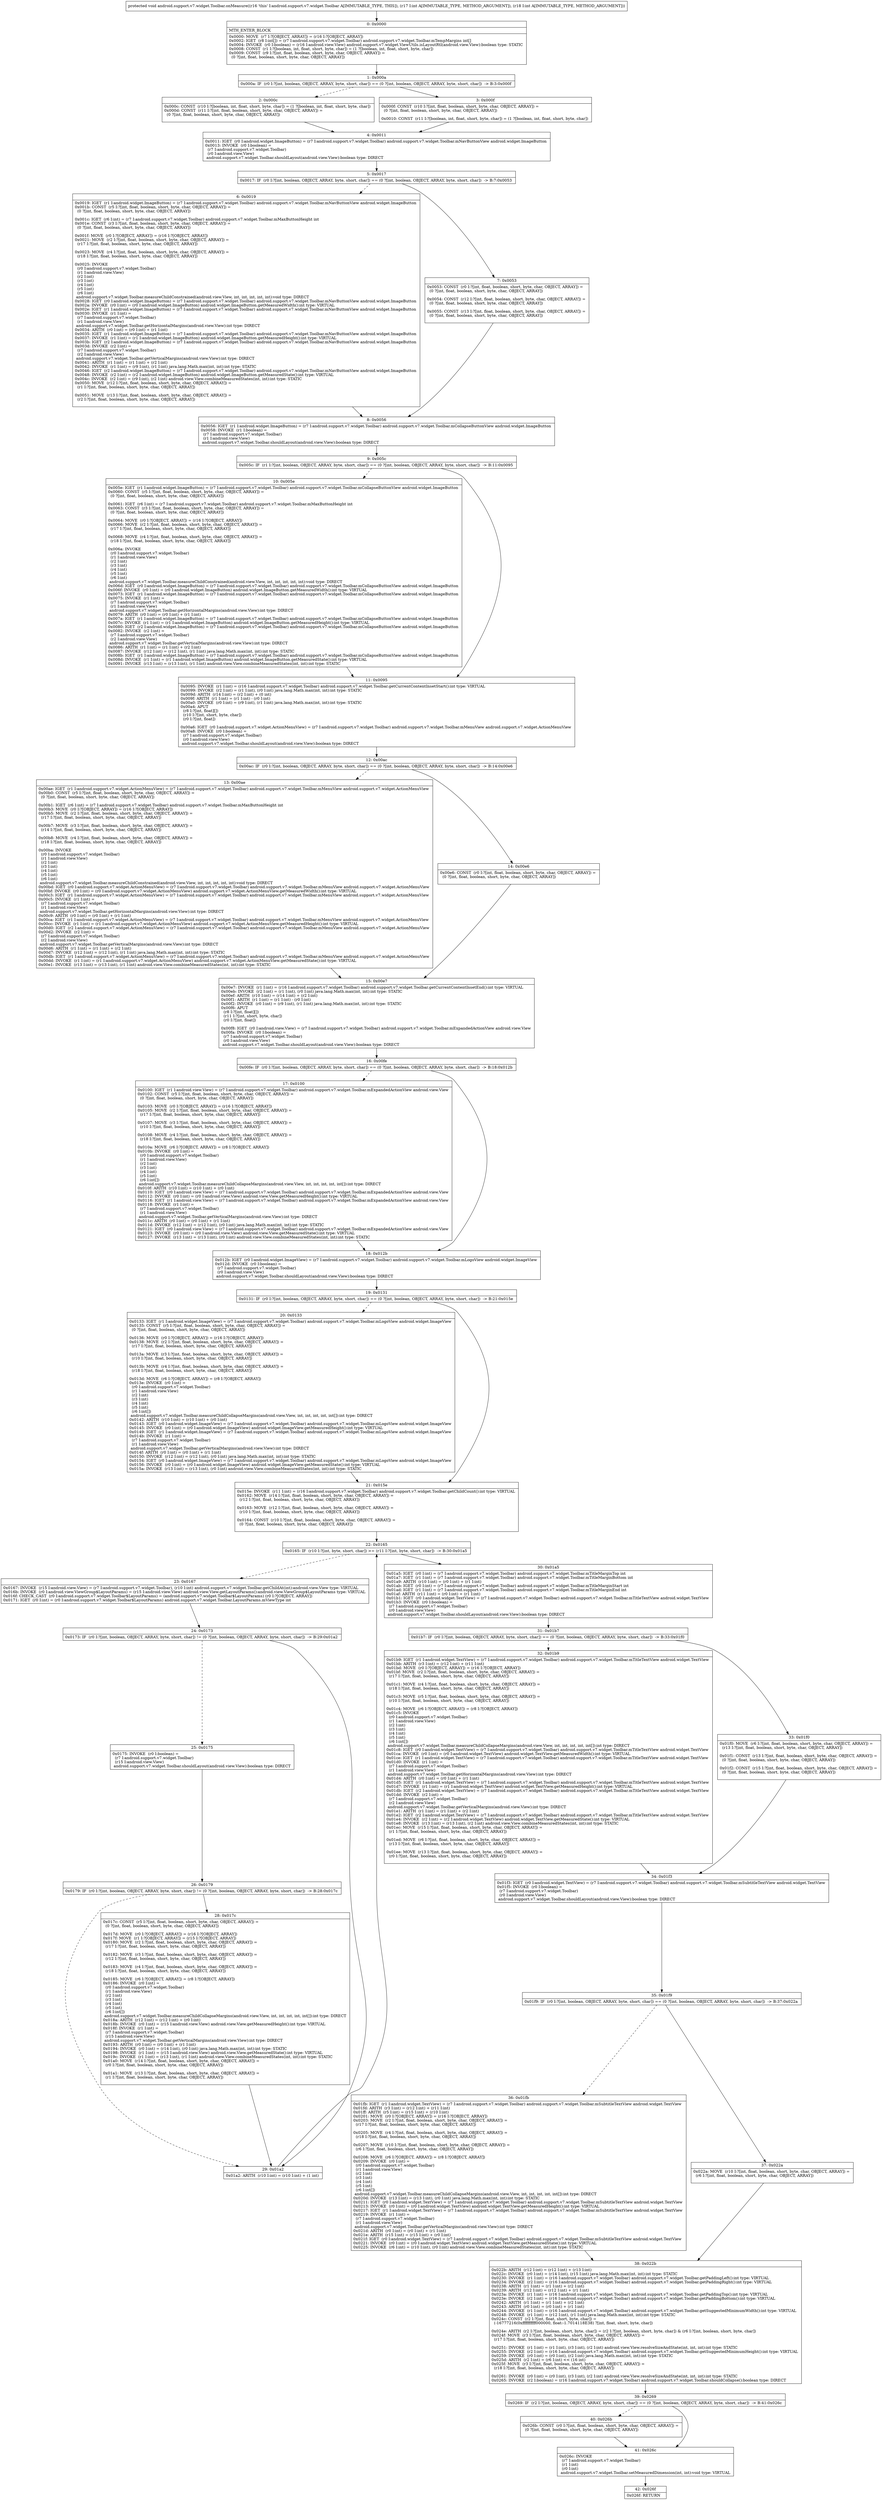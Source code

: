 digraph "CFG forandroid.support.v7.widget.Toolbar.onMeasure(II)V" {
Node_0 [shape=record,label="{0\:\ 0x0000|MTH_ENTER_BLOCK\l|0x0000: MOVE  (r7 I:?[OBJECT, ARRAY]) = (r16 I:?[OBJECT, ARRAY]) \l0x0002: IGET  (r8 I:int[]) = (r7 I:android.support.v7.widget.Toolbar) android.support.v7.widget.Toolbar.mTempMargins int[] \l0x0004: INVOKE  (r0 I:boolean) = (r16 I:android.view.View) android.support.v7.widget.ViewUtils.isLayoutRtl(android.view.View):boolean type: STATIC \l0x0008: CONST  (r1 I:?[boolean, int, float, short, byte, char]) = (1 ?[boolean, int, float, short, byte, char]) \l0x0009: CONST  (r9 I:?[int, float, boolean, short, byte, char, OBJECT, ARRAY]) = \l  (0 ?[int, float, boolean, short, byte, char, OBJECT, ARRAY])\l \l}"];
Node_1 [shape=record,label="{1\:\ 0x000a|0x000a: IF  (r0 I:?[int, boolean, OBJECT, ARRAY, byte, short, char]) == (0 ?[int, boolean, OBJECT, ARRAY, byte, short, char])  \-\> B:3:0x000f \l}"];
Node_2 [shape=record,label="{2\:\ 0x000c|0x000c: CONST  (r10 I:?[boolean, int, float, short, byte, char]) = (1 ?[boolean, int, float, short, byte, char]) \l0x000d: CONST  (r11 I:?[int, float, boolean, short, byte, char, OBJECT, ARRAY]) = \l  (0 ?[int, float, boolean, short, byte, char, OBJECT, ARRAY])\l \l}"];
Node_3 [shape=record,label="{3\:\ 0x000f|0x000f: CONST  (r10 I:?[int, float, boolean, short, byte, char, OBJECT, ARRAY]) = \l  (0 ?[int, float, boolean, short, byte, char, OBJECT, ARRAY])\l \l0x0010: CONST  (r11 I:?[boolean, int, float, short, byte, char]) = (1 ?[boolean, int, float, short, byte, char]) \l}"];
Node_4 [shape=record,label="{4\:\ 0x0011|0x0011: IGET  (r0 I:android.widget.ImageButton) = (r7 I:android.support.v7.widget.Toolbar) android.support.v7.widget.Toolbar.mNavButtonView android.widget.ImageButton \l0x0013: INVOKE  (r0 I:boolean) = \l  (r7 I:android.support.v7.widget.Toolbar)\l  (r0 I:android.view.View)\l android.support.v7.widget.Toolbar.shouldLayout(android.view.View):boolean type: DIRECT \l}"];
Node_5 [shape=record,label="{5\:\ 0x0017|0x0017: IF  (r0 I:?[int, boolean, OBJECT, ARRAY, byte, short, char]) == (0 ?[int, boolean, OBJECT, ARRAY, byte, short, char])  \-\> B:7:0x0053 \l}"];
Node_6 [shape=record,label="{6\:\ 0x0019|0x0019: IGET  (r1 I:android.widget.ImageButton) = (r7 I:android.support.v7.widget.Toolbar) android.support.v7.widget.Toolbar.mNavButtonView android.widget.ImageButton \l0x001b: CONST  (r5 I:?[int, float, boolean, short, byte, char, OBJECT, ARRAY]) = \l  (0 ?[int, float, boolean, short, byte, char, OBJECT, ARRAY])\l \l0x001c: IGET  (r6 I:int) = (r7 I:android.support.v7.widget.Toolbar) android.support.v7.widget.Toolbar.mMaxButtonHeight int \l0x001e: CONST  (r3 I:?[int, float, boolean, short, byte, char, OBJECT, ARRAY]) = \l  (0 ?[int, float, boolean, short, byte, char, OBJECT, ARRAY])\l \l0x001f: MOVE  (r0 I:?[OBJECT, ARRAY]) = (r16 I:?[OBJECT, ARRAY]) \l0x0021: MOVE  (r2 I:?[int, float, boolean, short, byte, char, OBJECT, ARRAY]) = \l  (r17 I:?[int, float, boolean, short, byte, char, OBJECT, ARRAY])\l \l0x0023: MOVE  (r4 I:?[int, float, boolean, short, byte, char, OBJECT, ARRAY]) = \l  (r18 I:?[int, float, boolean, short, byte, char, OBJECT, ARRAY])\l \l0x0025: INVOKE  \l  (r0 I:android.support.v7.widget.Toolbar)\l  (r1 I:android.view.View)\l  (r2 I:int)\l  (r3 I:int)\l  (r4 I:int)\l  (r5 I:int)\l  (r6 I:int)\l android.support.v7.widget.Toolbar.measureChildConstrained(android.view.View, int, int, int, int, int):void type: DIRECT \l0x0028: IGET  (r0 I:android.widget.ImageButton) = (r7 I:android.support.v7.widget.Toolbar) android.support.v7.widget.Toolbar.mNavButtonView android.widget.ImageButton \l0x002a: INVOKE  (r0 I:int) = (r0 I:android.widget.ImageButton) android.widget.ImageButton.getMeasuredWidth():int type: VIRTUAL \l0x002e: IGET  (r1 I:android.widget.ImageButton) = (r7 I:android.support.v7.widget.Toolbar) android.support.v7.widget.Toolbar.mNavButtonView android.widget.ImageButton \l0x0030: INVOKE  (r1 I:int) = \l  (r7 I:android.support.v7.widget.Toolbar)\l  (r1 I:android.view.View)\l android.support.v7.widget.Toolbar.getHorizontalMargins(android.view.View):int type: DIRECT \l0x0034: ARITH  (r0 I:int) = (r0 I:int) + (r1 I:int) \l0x0035: IGET  (r1 I:android.widget.ImageButton) = (r7 I:android.support.v7.widget.Toolbar) android.support.v7.widget.Toolbar.mNavButtonView android.widget.ImageButton \l0x0037: INVOKE  (r1 I:int) = (r1 I:android.widget.ImageButton) android.widget.ImageButton.getMeasuredHeight():int type: VIRTUAL \l0x003b: IGET  (r2 I:android.widget.ImageButton) = (r7 I:android.support.v7.widget.Toolbar) android.support.v7.widget.Toolbar.mNavButtonView android.widget.ImageButton \l0x003d: INVOKE  (r2 I:int) = \l  (r7 I:android.support.v7.widget.Toolbar)\l  (r2 I:android.view.View)\l android.support.v7.widget.Toolbar.getVerticalMargins(android.view.View):int type: DIRECT \l0x0041: ARITH  (r1 I:int) = (r1 I:int) + (r2 I:int) \l0x0042: INVOKE  (r1 I:int) = (r9 I:int), (r1 I:int) java.lang.Math.max(int, int):int type: STATIC \l0x0046: IGET  (r2 I:android.widget.ImageButton) = (r7 I:android.support.v7.widget.Toolbar) android.support.v7.widget.Toolbar.mNavButtonView android.widget.ImageButton \l0x0048: INVOKE  (r2 I:int) = (r2 I:android.widget.ImageButton) android.widget.ImageButton.getMeasuredState():int type: VIRTUAL \l0x004c: INVOKE  (r2 I:int) = (r9 I:int), (r2 I:int) android.view.View.combineMeasuredStates(int, int):int type: STATIC \l0x0050: MOVE  (r12 I:?[int, float, boolean, short, byte, char, OBJECT, ARRAY]) = \l  (r1 I:?[int, float, boolean, short, byte, char, OBJECT, ARRAY])\l \l0x0051: MOVE  (r13 I:?[int, float, boolean, short, byte, char, OBJECT, ARRAY]) = \l  (r2 I:?[int, float, boolean, short, byte, char, OBJECT, ARRAY])\l \l}"];
Node_7 [shape=record,label="{7\:\ 0x0053|0x0053: CONST  (r0 I:?[int, float, boolean, short, byte, char, OBJECT, ARRAY]) = \l  (0 ?[int, float, boolean, short, byte, char, OBJECT, ARRAY])\l \l0x0054: CONST  (r12 I:?[int, float, boolean, short, byte, char, OBJECT, ARRAY]) = \l  (0 ?[int, float, boolean, short, byte, char, OBJECT, ARRAY])\l \l0x0055: CONST  (r13 I:?[int, float, boolean, short, byte, char, OBJECT, ARRAY]) = \l  (0 ?[int, float, boolean, short, byte, char, OBJECT, ARRAY])\l \l}"];
Node_8 [shape=record,label="{8\:\ 0x0056|0x0056: IGET  (r1 I:android.widget.ImageButton) = (r7 I:android.support.v7.widget.Toolbar) android.support.v7.widget.Toolbar.mCollapseButtonView android.widget.ImageButton \l0x0058: INVOKE  (r1 I:boolean) = \l  (r7 I:android.support.v7.widget.Toolbar)\l  (r1 I:android.view.View)\l android.support.v7.widget.Toolbar.shouldLayout(android.view.View):boolean type: DIRECT \l}"];
Node_9 [shape=record,label="{9\:\ 0x005c|0x005c: IF  (r1 I:?[int, boolean, OBJECT, ARRAY, byte, short, char]) == (0 ?[int, boolean, OBJECT, ARRAY, byte, short, char])  \-\> B:11:0x0095 \l}"];
Node_10 [shape=record,label="{10\:\ 0x005e|0x005e: IGET  (r1 I:android.widget.ImageButton) = (r7 I:android.support.v7.widget.Toolbar) android.support.v7.widget.Toolbar.mCollapseButtonView android.widget.ImageButton \l0x0060: CONST  (r5 I:?[int, float, boolean, short, byte, char, OBJECT, ARRAY]) = \l  (0 ?[int, float, boolean, short, byte, char, OBJECT, ARRAY])\l \l0x0061: IGET  (r6 I:int) = (r7 I:android.support.v7.widget.Toolbar) android.support.v7.widget.Toolbar.mMaxButtonHeight int \l0x0063: CONST  (r3 I:?[int, float, boolean, short, byte, char, OBJECT, ARRAY]) = \l  (0 ?[int, float, boolean, short, byte, char, OBJECT, ARRAY])\l \l0x0064: MOVE  (r0 I:?[OBJECT, ARRAY]) = (r16 I:?[OBJECT, ARRAY]) \l0x0066: MOVE  (r2 I:?[int, float, boolean, short, byte, char, OBJECT, ARRAY]) = \l  (r17 I:?[int, float, boolean, short, byte, char, OBJECT, ARRAY])\l \l0x0068: MOVE  (r4 I:?[int, float, boolean, short, byte, char, OBJECT, ARRAY]) = \l  (r18 I:?[int, float, boolean, short, byte, char, OBJECT, ARRAY])\l \l0x006a: INVOKE  \l  (r0 I:android.support.v7.widget.Toolbar)\l  (r1 I:android.view.View)\l  (r2 I:int)\l  (r3 I:int)\l  (r4 I:int)\l  (r5 I:int)\l  (r6 I:int)\l android.support.v7.widget.Toolbar.measureChildConstrained(android.view.View, int, int, int, int, int):void type: DIRECT \l0x006d: IGET  (r0 I:android.widget.ImageButton) = (r7 I:android.support.v7.widget.Toolbar) android.support.v7.widget.Toolbar.mCollapseButtonView android.widget.ImageButton \l0x006f: INVOKE  (r0 I:int) = (r0 I:android.widget.ImageButton) android.widget.ImageButton.getMeasuredWidth():int type: VIRTUAL \l0x0073: IGET  (r1 I:android.widget.ImageButton) = (r7 I:android.support.v7.widget.Toolbar) android.support.v7.widget.Toolbar.mCollapseButtonView android.widget.ImageButton \l0x0075: INVOKE  (r1 I:int) = \l  (r7 I:android.support.v7.widget.Toolbar)\l  (r1 I:android.view.View)\l android.support.v7.widget.Toolbar.getHorizontalMargins(android.view.View):int type: DIRECT \l0x0079: ARITH  (r0 I:int) = (r0 I:int) + (r1 I:int) \l0x007a: IGET  (r1 I:android.widget.ImageButton) = (r7 I:android.support.v7.widget.Toolbar) android.support.v7.widget.Toolbar.mCollapseButtonView android.widget.ImageButton \l0x007c: INVOKE  (r1 I:int) = (r1 I:android.widget.ImageButton) android.widget.ImageButton.getMeasuredHeight():int type: VIRTUAL \l0x0080: IGET  (r2 I:android.widget.ImageButton) = (r7 I:android.support.v7.widget.Toolbar) android.support.v7.widget.Toolbar.mCollapseButtonView android.widget.ImageButton \l0x0082: INVOKE  (r2 I:int) = \l  (r7 I:android.support.v7.widget.Toolbar)\l  (r2 I:android.view.View)\l android.support.v7.widget.Toolbar.getVerticalMargins(android.view.View):int type: DIRECT \l0x0086: ARITH  (r1 I:int) = (r1 I:int) + (r2 I:int) \l0x0087: INVOKE  (r12 I:int) = (r12 I:int), (r1 I:int) java.lang.Math.max(int, int):int type: STATIC \l0x008b: IGET  (r1 I:android.widget.ImageButton) = (r7 I:android.support.v7.widget.Toolbar) android.support.v7.widget.Toolbar.mCollapseButtonView android.widget.ImageButton \l0x008d: INVOKE  (r1 I:int) = (r1 I:android.widget.ImageButton) android.widget.ImageButton.getMeasuredState():int type: VIRTUAL \l0x0091: INVOKE  (r13 I:int) = (r13 I:int), (r1 I:int) android.view.View.combineMeasuredStates(int, int):int type: STATIC \l}"];
Node_11 [shape=record,label="{11\:\ 0x0095|0x0095: INVOKE  (r1 I:int) = (r16 I:android.support.v7.widget.Toolbar) android.support.v7.widget.Toolbar.getCurrentContentInsetStart():int type: VIRTUAL \l0x0099: INVOKE  (r2 I:int) = (r1 I:int), (r0 I:int) java.lang.Math.max(int, int):int type: STATIC \l0x009d: ARITH  (r14 I:int) = (r2 I:int) + (0 int) \l0x009f: ARITH  (r1 I:int) = (r1 I:int) \- (r0 I:int) \l0x00a0: INVOKE  (r0 I:int) = (r9 I:int), (r1 I:int) java.lang.Math.max(int, int):int type: STATIC \l0x00a4: APUT  \l  (r8 I:?[int, float][])\l  (r10 I:?[int, short, byte, char])\l  (r0 I:?[int, float])\l \l0x00a6: IGET  (r0 I:android.support.v7.widget.ActionMenuView) = (r7 I:android.support.v7.widget.Toolbar) android.support.v7.widget.Toolbar.mMenuView android.support.v7.widget.ActionMenuView \l0x00a8: INVOKE  (r0 I:boolean) = \l  (r7 I:android.support.v7.widget.Toolbar)\l  (r0 I:android.view.View)\l android.support.v7.widget.Toolbar.shouldLayout(android.view.View):boolean type: DIRECT \l}"];
Node_12 [shape=record,label="{12\:\ 0x00ac|0x00ac: IF  (r0 I:?[int, boolean, OBJECT, ARRAY, byte, short, char]) == (0 ?[int, boolean, OBJECT, ARRAY, byte, short, char])  \-\> B:14:0x00e6 \l}"];
Node_13 [shape=record,label="{13\:\ 0x00ae|0x00ae: IGET  (r1 I:android.support.v7.widget.ActionMenuView) = (r7 I:android.support.v7.widget.Toolbar) android.support.v7.widget.Toolbar.mMenuView android.support.v7.widget.ActionMenuView \l0x00b0: CONST  (r5 I:?[int, float, boolean, short, byte, char, OBJECT, ARRAY]) = \l  (0 ?[int, float, boolean, short, byte, char, OBJECT, ARRAY])\l \l0x00b1: IGET  (r6 I:int) = (r7 I:android.support.v7.widget.Toolbar) android.support.v7.widget.Toolbar.mMaxButtonHeight int \l0x00b3: MOVE  (r0 I:?[OBJECT, ARRAY]) = (r16 I:?[OBJECT, ARRAY]) \l0x00b5: MOVE  (r2 I:?[int, float, boolean, short, byte, char, OBJECT, ARRAY]) = \l  (r17 I:?[int, float, boolean, short, byte, char, OBJECT, ARRAY])\l \l0x00b7: MOVE  (r3 I:?[int, float, boolean, short, byte, char, OBJECT, ARRAY]) = \l  (r14 I:?[int, float, boolean, short, byte, char, OBJECT, ARRAY])\l \l0x00b8: MOVE  (r4 I:?[int, float, boolean, short, byte, char, OBJECT, ARRAY]) = \l  (r18 I:?[int, float, boolean, short, byte, char, OBJECT, ARRAY])\l \l0x00ba: INVOKE  \l  (r0 I:android.support.v7.widget.Toolbar)\l  (r1 I:android.view.View)\l  (r2 I:int)\l  (r3 I:int)\l  (r4 I:int)\l  (r5 I:int)\l  (r6 I:int)\l android.support.v7.widget.Toolbar.measureChildConstrained(android.view.View, int, int, int, int, int):void type: DIRECT \l0x00bd: IGET  (r0 I:android.support.v7.widget.ActionMenuView) = (r7 I:android.support.v7.widget.Toolbar) android.support.v7.widget.Toolbar.mMenuView android.support.v7.widget.ActionMenuView \l0x00bf: INVOKE  (r0 I:int) = (r0 I:android.support.v7.widget.ActionMenuView) android.support.v7.widget.ActionMenuView.getMeasuredWidth():int type: VIRTUAL \l0x00c3: IGET  (r1 I:android.support.v7.widget.ActionMenuView) = (r7 I:android.support.v7.widget.Toolbar) android.support.v7.widget.Toolbar.mMenuView android.support.v7.widget.ActionMenuView \l0x00c5: INVOKE  (r1 I:int) = \l  (r7 I:android.support.v7.widget.Toolbar)\l  (r1 I:android.view.View)\l android.support.v7.widget.Toolbar.getHorizontalMargins(android.view.View):int type: DIRECT \l0x00c9: ARITH  (r0 I:int) = (r0 I:int) + (r1 I:int) \l0x00ca: IGET  (r1 I:android.support.v7.widget.ActionMenuView) = (r7 I:android.support.v7.widget.Toolbar) android.support.v7.widget.Toolbar.mMenuView android.support.v7.widget.ActionMenuView \l0x00cc: INVOKE  (r1 I:int) = (r1 I:android.support.v7.widget.ActionMenuView) android.support.v7.widget.ActionMenuView.getMeasuredHeight():int type: VIRTUAL \l0x00d0: IGET  (r2 I:android.support.v7.widget.ActionMenuView) = (r7 I:android.support.v7.widget.Toolbar) android.support.v7.widget.Toolbar.mMenuView android.support.v7.widget.ActionMenuView \l0x00d2: INVOKE  (r2 I:int) = \l  (r7 I:android.support.v7.widget.Toolbar)\l  (r2 I:android.view.View)\l android.support.v7.widget.Toolbar.getVerticalMargins(android.view.View):int type: DIRECT \l0x00d6: ARITH  (r1 I:int) = (r1 I:int) + (r2 I:int) \l0x00d7: INVOKE  (r12 I:int) = (r12 I:int), (r1 I:int) java.lang.Math.max(int, int):int type: STATIC \l0x00db: IGET  (r1 I:android.support.v7.widget.ActionMenuView) = (r7 I:android.support.v7.widget.Toolbar) android.support.v7.widget.Toolbar.mMenuView android.support.v7.widget.ActionMenuView \l0x00dd: INVOKE  (r1 I:int) = (r1 I:android.support.v7.widget.ActionMenuView) android.support.v7.widget.ActionMenuView.getMeasuredState():int type: VIRTUAL \l0x00e1: INVOKE  (r13 I:int) = (r13 I:int), (r1 I:int) android.view.View.combineMeasuredStates(int, int):int type: STATIC \l}"];
Node_14 [shape=record,label="{14\:\ 0x00e6|0x00e6: CONST  (r0 I:?[int, float, boolean, short, byte, char, OBJECT, ARRAY]) = \l  (0 ?[int, float, boolean, short, byte, char, OBJECT, ARRAY])\l \l}"];
Node_15 [shape=record,label="{15\:\ 0x00e7|0x00e7: INVOKE  (r1 I:int) = (r16 I:android.support.v7.widget.Toolbar) android.support.v7.widget.Toolbar.getCurrentContentInsetEnd():int type: VIRTUAL \l0x00eb: INVOKE  (r2 I:int) = (r1 I:int), (r0 I:int) java.lang.Math.max(int, int):int type: STATIC \l0x00ef: ARITH  (r10 I:int) = (r14 I:int) + (r2 I:int) \l0x00f1: ARITH  (r1 I:int) = (r1 I:int) \- (r0 I:int) \l0x00f2: INVOKE  (r0 I:int) = (r9 I:int), (r1 I:int) java.lang.Math.max(int, int):int type: STATIC \l0x00f6: APUT  \l  (r8 I:?[int, float][])\l  (r11 I:?[int, short, byte, char])\l  (r0 I:?[int, float])\l \l0x00f8: IGET  (r0 I:android.view.View) = (r7 I:android.support.v7.widget.Toolbar) android.support.v7.widget.Toolbar.mExpandedActionView android.view.View \l0x00fa: INVOKE  (r0 I:boolean) = \l  (r7 I:android.support.v7.widget.Toolbar)\l  (r0 I:android.view.View)\l android.support.v7.widget.Toolbar.shouldLayout(android.view.View):boolean type: DIRECT \l}"];
Node_16 [shape=record,label="{16\:\ 0x00fe|0x00fe: IF  (r0 I:?[int, boolean, OBJECT, ARRAY, byte, short, char]) == (0 ?[int, boolean, OBJECT, ARRAY, byte, short, char])  \-\> B:18:0x012b \l}"];
Node_17 [shape=record,label="{17\:\ 0x0100|0x0100: IGET  (r1 I:android.view.View) = (r7 I:android.support.v7.widget.Toolbar) android.support.v7.widget.Toolbar.mExpandedActionView android.view.View \l0x0102: CONST  (r5 I:?[int, float, boolean, short, byte, char, OBJECT, ARRAY]) = \l  (0 ?[int, float, boolean, short, byte, char, OBJECT, ARRAY])\l \l0x0103: MOVE  (r0 I:?[OBJECT, ARRAY]) = (r16 I:?[OBJECT, ARRAY]) \l0x0105: MOVE  (r2 I:?[int, float, boolean, short, byte, char, OBJECT, ARRAY]) = \l  (r17 I:?[int, float, boolean, short, byte, char, OBJECT, ARRAY])\l \l0x0107: MOVE  (r3 I:?[int, float, boolean, short, byte, char, OBJECT, ARRAY]) = \l  (r10 I:?[int, float, boolean, short, byte, char, OBJECT, ARRAY])\l \l0x0108: MOVE  (r4 I:?[int, float, boolean, short, byte, char, OBJECT, ARRAY]) = \l  (r18 I:?[int, float, boolean, short, byte, char, OBJECT, ARRAY])\l \l0x010a: MOVE  (r6 I:?[OBJECT, ARRAY]) = (r8 I:?[OBJECT, ARRAY]) \l0x010b: INVOKE  (r0 I:int) = \l  (r0 I:android.support.v7.widget.Toolbar)\l  (r1 I:android.view.View)\l  (r2 I:int)\l  (r3 I:int)\l  (r4 I:int)\l  (r5 I:int)\l  (r6 I:int[])\l android.support.v7.widget.Toolbar.measureChildCollapseMargins(android.view.View, int, int, int, int, int[]):int type: DIRECT \l0x010f: ARITH  (r10 I:int) = (r10 I:int) + (r0 I:int) \l0x0110: IGET  (r0 I:android.view.View) = (r7 I:android.support.v7.widget.Toolbar) android.support.v7.widget.Toolbar.mExpandedActionView android.view.View \l0x0112: INVOKE  (r0 I:int) = (r0 I:android.view.View) android.view.View.getMeasuredHeight():int type: VIRTUAL \l0x0116: IGET  (r1 I:android.view.View) = (r7 I:android.support.v7.widget.Toolbar) android.support.v7.widget.Toolbar.mExpandedActionView android.view.View \l0x0118: INVOKE  (r1 I:int) = \l  (r7 I:android.support.v7.widget.Toolbar)\l  (r1 I:android.view.View)\l android.support.v7.widget.Toolbar.getVerticalMargins(android.view.View):int type: DIRECT \l0x011c: ARITH  (r0 I:int) = (r0 I:int) + (r1 I:int) \l0x011d: INVOKE  (r12 I:int) = (r12 I:int), (r0 I:int) java.lang.Math.max(int, int):int type: STATIC \l0x0121: IGET  (r0 I:android.view.View) = (r7 I:android.support.v7.widget.Toolbar) android.support.v7.widget.Toolbar.mExpandedActionView android.view.View \l0x0123: INVOKE  (r0 I:int) = (r0 I:android.view.View) android.view.View.getMeasuredState():int type: VIRTUAL \l0x0127: INVOKE  (r13 I:int) = (r13 I:int), (r0 I:int) android.view.View.combineMeasuredStates(int, int):int type: STATIC \l}"];
Node_18 [shape=record,label="{18\:\ 0x012b|0x012b: IGET  (r0 I:android.widget.ImageView) = (r7 I:android.support.v7.widget.Toolbar) android.support.v7.widget.Toolbar.mLogoView android.widget.ImageView \l0x012d: INVOKE  (r0 I:boolean) = \l  (r7 I:android.support.v7.widget.Toolbar)\l  (r0 I:android.view.View)\l android.support.v7.widget.Toolbar.shouldLayout(android.view.View):boolean type: DIRECT \l}"];
Node_19 [shape=record,label="{19\:\ 0x0131|0x0131: IF  (r0 I:?[int, boolean, OBJECT, ARRAY, byte, short, char]) == (0 ?[int, boolean, OBJECT, ARRAY, byte, short, char])  \-\> B:21:0x015e \l}"];
Node_20 [shape=record,label="{20\:\ 0x0133|0x0133: IGET  (r1 I:android.widget.ImageView) = (r7 I:android.support.v7.widget.Toolbar) android.support.v7.widget.Toolbar.mLogoView android.widget.ImageView \l0x0135: CONST  (r5 I:?[int, float, boolean, short, byte, char, OBJECT, ARRAY]) = \l  (0 ?[int, float, boolean, short, byte, char, OBJECT, ARRAY])\l \l0x0136: MOVE  (r0 I:?[OBJECT, ARRAY]) = (r16 I:?[OBJECT, ARRAY]) \l0x0138: MOVE  (r2 I:?[int, float, boolean, short, byte, char, OBJECT, ARRAY]) = \l  (r17 I:?[int, float, boolean, short, byte, char, OBJECT, ARRAY])\l \l0x013a: MOVE  (r3 I:?[int, float, boolean, short, byte, char, OBJECT, ARRAY]) = \l  (r10 I:?[int, float, boolean, short, byte, char, OBJECT, ARRAY])\l \l0x013b: MOVE  (r4 I:?[int, float, boolean, short, byte, char, OBJECT, ARRAY]) = \l  (r18 I:?[int, float, boolean, short, byte, char, OBJECT, ARRAY])\l \l0x013d: MOVE  (r6 I:?[OBJECT, ARRAY]) = (r8 I:?[OBJECT, ARRAY]) \l0x013e: INVOKE  (r0 I:int) = \l  (r0 I:android.support.v7.widget.Toolbar)\l  (r1 I:android.view.View)\l  (r2 I:int)\l  (r3 I:int)\l  (r4 I:int)\l  (r5 I:int)\l  (r6 I:int[])\l android.support.v7.widget.Toolbar.measureChildCollapseMargins(android.view.View, int, int, int, int, int[]):int type: DIRECT \l0x0142: ARITH  (r10 I:int) = (r10 I:int) + (r0 I:int) \l0x0143: IGET  (r0 I:android.widget.ImageView) = (r7 I:android.support.v7.widget.Toolbar) android.support.v7.widget.Toolbar.mLogoView android.widget.ImageView \l0x0145: INVOKE  (r0 I:int) = (r0 I:android.widget.ImageView) android.widget.ImageView.getMeasuredHeight():int type: VIRTUAL \l0x0149: IGET  (r1 I:android.widget.ImageView) = (r7 I:android.support.v7.widget.Toolbar) android.support.v7.widget.Toolbar.mLogoView android.widget.ImageView \l0x014b: INVOKE  (r1 I:int) = \l  (r7 I:android.support.v7.widget.Toolbar)\l  (r1 I:android.view.View)\l android.support.v7.widget.Toolbar.getVerticalMargins(android.view.View):int type: DIRECT \l0x014f: ARITH  (r0 I:int) = (r0 I:int) + (r1 I:int) \l0x0150: INVOKE  (r12 I:int) = (r12 I:int), (r0 I:int) java.lang.Math.max(int, int):int type: STATIC \l0x0154: IGET  (r0 I:android.widget.ImageView) = (r7 I:android.support.v7.widget.Toolbar) android.support.v7.widget.Toolbar.mLogoView android.widget.ImageView \l0x0156: INVOKE  (r0 I:int) = (r0 I:android.widget.ImageView) android.widget.ImageView.getMeasuredState():int type: VIRTUAL \l0x015a: INVOKE  (r13 I:int) = (r13 I:int), (r0 I:int) android.view.View.combineMeasuredStates(int, int):int type: STATIC \l}"];
Node_21 [shape=record,label="{21\:\ 0x015e|0x015e: INVOKE  (r11 I:int) = (r16 I:android.support.v7.widget.Toolbar) android.support.v7.widget.Toolbar.getChildCount():int type: VIRTUAL \l0x0162: MOVE  (r14 I:?[int, float, boolean, short, byte, char, OBJECT, ARRAY]) = \l  (r12 I:?[int, float, boolean, short, byte, char, OBJECT, ARRAY])\l \l0x0163: MOVE  (r12 I:?[int, float, boolean, short, byte, char, OBJECT, ARRAY]) = \l  (r10 I:?[int, float, boolean, short, byte, char, OBJECT, ARRAY])\l \l0x0164: CONST  (r10 I:?[int, float, boolean, short, byte, char, OBJECT, ARRAY]) = \l  (0 ?[int, float, boolean, short, byte, char, OBJECT, ARRAY])\l \l}"];
Node_22 [shape=record,label="{22\:\ 0x0165|0x0165: IF  (r10 I:?[int, byte, short, char]) \>= (r11 I:?[int, byte, short, char])  \-\> B:30:0x01a5 \l}"];
Node_23 [shape=record,label="{23\:\ 0x0167|0x0167: INVOKE  (r15 I:android.view.View) = (r7 I:android.support.v7.widget.Toolbar), (r10 I:int) android.support.v7.widget.Toolbar.getChildAt(int):android.view.View type: VIRTUAL \l0x016b: INVOKE  (r0 I:android.view.ViewGroup$LayoutParams) = (r15 I:android.view.View) android.view.View.getLayoutParams():android.view.ViewGroup$LayoutParams type: VIRTUAL \l0x016f: CHECK_CAST  (r0 I:android.support.v7.widget.Toolbar$LayoutParams) = (android.support.v7.widget.Toolbar$LayoutParams) (r0 I:?[OBJECT, ARRAY]) \l0x0171: IGET  (r0 I:int) = (r0 I:android.support.v7.widget.Toolbar$LayoutParams) android.support.v7.widget.Toolbar.LayoutParams.mViewType int \l}"];
Node_24 [shape=record,label="{24\:\ 0x0173|0x0173: IF  (r0 I:?[int, boolean, OBJECT, ARRAY, byte, short, char]) != (0 ?[int, boolean, OBJECT, ARRAY, byte, short, char])  \-\> B:29:0x01a2 \l}"];
Node_25 [shape=record,label="{25\:\ 0x0175|0x0175: INVOKE  (r0 I:boolean) = \l  (r7 I:android.support.v7.widget.Toolbar)\l  (r15 I:android.view.View)\l android.support.v7.widget.Toolbar.shouldLayout(android.view.View):boolean type: DIRECT \l}"];
Node_26 [shape=record,label="{26\:\ 0x0179|0x0179: IF  (r0 I:?[int, boolean, OBJECT, ARRAY, byte, short, char]) != (0 ?[int, boolean, OBJECT, ARRAY, byte, short, char])  \-\> B:28:0x017c \l}"];
Node_28 [shape=record,label="{28\:\ 0x017c|0x017c: CONST  (r5 I:?[int, float, boolean, short, byte, char, OBJECT, ARRAY]) = \l  (0 ?[int, float, boolean, short, byte, char, OBJECT, ARRAY])\l \l0x017d: MOVE  (r0 I:?[OBJECT, ARRAY]) = (r16 I:?[OBJECT, ARRAY]) \l0x017f: MOVE  (r1 I:?[OBJECT, ARRAY]) = (r15 I:?[OBJECT, ARRAY]) \l0x0180: MOVE  (r2 I:?[int, float, boolean, short, byte, char, OBJECT, ARRAY]) = \l  (r17 I:?[int, float, boolean, short, byte, char, OBJECT, ARRAY])\l \l0x0182: MOVE  (r3 I:?[int, float, boolean, short, byte, char, OBJECT, ARRAY]) = \l  (r12 I:?[int, float, boolean, short, byte, char, OBJECT, ARRAY])\l \l0x0183: MOVE  (r4 I:?[int, float, boolean, short, byte, char, OBJECT, ARRAY]) = \l  (r18 I:?[int, float, boolean, short, byte, char, OBJECT, ARRAY])\l \l0x0185: MOVE  (r6 I:?[OBJECT, ARRAY]) = (r8 I:?[OBJECT, ARRAY]) \l0x0186: INVOKE  (r0 I:int) = \l  (r0 I:android.support.v7.widget.Toolbar)\l  (r1 I:android.view.View)\l  (r2 I:int)\l  (r3 I:int)\l  (r4 I:int)\l  (r5 I:int)\l  (r6 I:int[])\l android.support.v7.widget.Toolbar.measureChildCollapseMargins(android.view.View, int, int, int, int, int[]):int type: DIRECT \l0x018a: ARITH  (r12 I:int) = (r12 I:int) + (r0 I:int) \l0x018b: INVOKE  (r0 I:int) = (r15 I:android.view.View) android.view.View.getMeasuredHeight():int type: VIRTUAL \l0x018f: INVOKE  (r1 I:int) = \l  (r7 I:android.support.v7.widget.Toolbar)\l  (r15 I:android.view.View)\l android.support.v7.widget.Toolbar.getVerticalMargins(android.view.View):int type: DIRECT \l0x0193: ARITH  (r0 I:int) = (r0 I:int) + (r1 I:int) \l0x0194: INVOKE  (r0 I:int) = (r14 I:int), (r0 I:int) java.lang.Math.max(int, int):int type: STATIC \l0x0198: INVOKE  (r1 I:int) = (r15 I:android.view.View) android.view.View.getMeasuredState():int type: VIRTUAL \l0x019c: INVOKE  (r1 I:int) = (r13 I:int), (r1 I:int) android.view.View.combineMeasuredStates(int, int):int type: STATIC \l0x01a0: MOVE  (r14 I:?[int, float, boolean, short, byte, char, OBJECT, ARRAY]) = \l  (r0 I:?[int, float, boolean, short, byte, char, OBJECT, ARRAY])\l \l0x01a1: MOVE  (r13 I:?[int, float, boolean, short, byte, char, OBJECT, ARRAY]) = \l  (r1 I:?[int, float, boolean, short, byte, char, OBJECT, ARRAY])\l \l}"];
Node_29 [shape=record,label="{29\:\ 0x01a2|0x01a2: ARITH  (r10 I:int) = (r10 I:int) + (1 int) \l}"];
Node_30 [shape=record,label="{30\:\ 0x01a5|0x01a5: IGET  (r0 I:int) = (r7 I:android.support.v7.widget.Toolbar) android.support.v7.widget.Toolbar.mTitleMarginTop int \l0x01a7: IGET  (r1 I:int) = (r7 I:android.support.v7.widget.Toolbar) android.support.v7.widget.Toolbar.mTitleMarginBottom int \l0x01a9: ARITH  (r10 I:int) = (r0 I:int) + (r1 I:int) \l0x01ab: IGET  (r0 I:int) = (r7 I:android.support.v7.widget.Toolbar) android.support.v7.widget.Toolbar.mTitleMarginStart int \l0x01ad: IGET  (r1 I:int) = (r7 I:android.support.v7.widget.Toolbar) android.support.v7.widget.Toolbar.mTitleMarginEnd int \l0x01af: ARITH  (r11 I:int) = (r0 I:int) + (r1 I:int) \l0x01b1: IGET  (r0 I:android.widget.TextView) = (r7 I:android.support.v7.widget.Toolbar) android.support.v7.widget.Toolbar.mTitleTextView android.widget.TextView \l0x01b3: INVOKE  (r0 I:boolean) = \l  (r7 I:android.support.v7.widget.Toolbar)\l  (r0 I:android.view.View)\l android.support.v7.widget.Toolbar.shouldLayout(android.view.View):boolean type: DIRECT \l}"];
Node_31 [shape=record,label="{31\:\ 0x01b7|0x01b7: IF  (r0 I:?[int, boolean, OBJECT, ARRAY, byte, short, char]) == (0 ?[int, boolean, OBJECT, ARRAY, byte, short, char])  \-\> B:33:0x01f0 \l}"];
Node_32 [shape=record,label="{32\:\ 0x01b9|0x01b9: IGET  (r1 I:android.widget.TextView) = (r7 I:android.support.v7.widget.Toolbar) android.support.v7.widget.Toolbar.mTitleTextView android.widget.TextView \l0x01bb: ARITH  (r3 I:int) = (r12 I:int) + (r11 I:int) \l0x01bd: MOVE  (r0 I:?[OBJECT, ARRAY]) = (r16 I:?[OBJECT, ARRAY]) \l0x01bf: MOVE  (r2 I:?[int, float, boolean, short, byte, char, OBJECT, ARRAY]) = \l  (r17 I:?[int, float, boolean, short, byte, char, OBJECT, ARRAY])\l \l0x01c1: MOVE  (r4 I:?[int, float, boolean, short, byte, char, OBJECT, ARRAY]) = \l  (r18 I:?[int, float, boolean, short, byte, char, OBJECT, ARRAY])\l \l0x01c3: MOVE  (r5 I:?[int, float, boolean, short, byte, char, OBJECT, ARRAY]) = \l  (r10 I:?[int, float, boolean, short, byte, char, OBJECT, ARRAY])\l \l0x01c4: MOVE  (r6 I:?[OBJECT, ARRAY]) = (r8 I:?[OBJECT, ARRAY]) \l0x01c5: INVOKE  \l  (r0 I:android.support.v7.widget.Toolbar)\l  (r1 I:android.view.View)\l  (r2 I:int)\l  (r3 I:int)\l  (r4 I:int)\l  (r5 I:int)\l  (r6 I:int[])\l android.support.v7.widget.Toolbar.measureChildCollapseMargins(android.view.View, int, int, int, int, int[]):int type: DIRECT \l0x01c8: IGET  (r0 I:android.widget.TextView) = (r7 I:android.support.v7.widget.Toolbar) android.support.v7.widget.Toolbar.mTitleTextView android.widget.TextView \l0x01ca: INVOKE  (r0 I:int) = (r0 I:android.widget.TextView) android.widget.TextView.getMeasuredWidth():int type: VIRTUAL \l0x01ce: IGET  (r1 I:android.widget.TextView) = (r7 I:android.support.v7.widget.Toolbar) android.support.v7.widget.Toolbar.mTitleTextView android.widget.TextView \l0x01d0: INVOKE  (r1 I:int) = \l  (r7 I:android.support.v7.widget.Toolbar)\l  (r1 I:android.view.View)\l android.support.v7.widget.Toolbar.getHorizontalMargins(android.view.View):int type: DIRECT \l0x01d4: ARITH  (r0 I:int) = (r0 I:int) + (r1 I:int) \l0x01d5: IGET  (r1 I:android.widget.TextView) = (r7 I:android.support.v7.widget.Toolbar) android.support.v7.widget.Toolbar.mTitleTextView android.widget.TextView \l0x01d7: INVOKE  (r1 I:int) = (r1 I:android.widget.TextView) android.widget.TextView.getMeasuredHeight():int type: VIRTUAL \l0x01db: IGET  (r2 I:android.widget.TextView) = (r7 I:android.support.v7.widget.Toolbar) android.support.v7.widget.Toolbar.mTitleTextView android.widget.TextView \l0x01dd: INVOKE  (r2 I:int) = \l  (r7 I:android.support.v7.widget.Toolbar)\l  (r2 I:android.view.View)\l android.support.v7.widget.Toolbar.getVerticalMargins(android.view.View):int type: DIRECT \l0x01e1: ARITH  (r1 I:int) = (r1 I:int) + (r2 I:int) \l0x01e2: IGET  (r2 I:android.widget.TextView) = (r7 I:android.support.v7.widget.Toolbar) android.support.v7.widget.Toolbar.mTitleTextView android.widget.TextView \l0x01e4: INVOKE  (r2 I:int) = (r2 I:android.widget.TextView) android.widget.TextView.getMeasuredState():int type: VIRTUAL \l0x01e8: INVOKE  (r13 I:int) = (r13 I:int), (r2 I:int) android.view.View.combineMeasuredStates(int, int):int type: STATIC \l0x01ec: MOVE  (r15 I:?[int, float, boolean, short, byte, char, OBJECT, ARRAY]) = \l  (r1 I:?[int, float, boolean, short, byte, char, OBJECT, ARRAY])\l \l0x01ed: MOVE  (r6 I:?[int, float, boolean, short, byte, char, OBJECT, ARRAY]) = \l  (r13 I:?[int, float, boolean, short, byte, char, OBJECT, ARRAY])\l \l0x01ee: MOVE  (r13 I:?[int, float, boolean, short, byte, char, OBJECT, ARRAY]) = \l  (r0 I:?[int, float, boolean, short, byte, char, OBJECT, ARRAY])\l \l}"];
Node_33 [shape=record,label="{33\:\ 0x01f0|0x01f0: MOVE  (r6 I:?[int, float, boolean, short, byte, char, OBJECT, ARRAY]) = \l  (r13 I:?[int, float, boolean, short, byte, char, OBJECT, ARRAY])\l \l0x01f1: CONST  (r13 I:?[int, float, boolean, short, byte, char, OBJECT, ARRAY]) = \l  (0 ?[int, float, boolean, short, byte, char, OBJECT, ARRAY])\l \l0x01f2: CONST  (r15 I:?[int, float, boolean, short, byte, char, OBJECT, ARRAY]) = \l  (0 ?[int, float, boolean, short, byte, char, OBJECT, ARRAY])\l \l}"];
Node_34 [shape=record,label="{34\:\ 0x01f3|0x01f3: IGET  (r0 I:android.widget.TextView) = (r7 I:android.support.v7.widget.Toolbar) android.support.v7.widget.Toolbar.mSubtitleTextView android.widget.TextView \l0x01f5: INVOKE  (r0 I:boolean) = \l  (r7 I:android.support.v7.widget.Toolbar)\l  (r0 I:android.view.View)\l android.support.v7.widget.Toolbar.shouldLayout(android.view.View):boolean type: DIRECT \l}"];
Node_35 [shape=record,label="{35\:\ 0x01f9|0x01f9: IF  (r0 I:?[int, boolean, OBJECT, ARRAY, byte, short, char]) == (0 ?[int, boolean, OBJECT, ARRAY, byte, short, char])  \-\> B:37:0x022a \l}"];
Node_36 [shape=record,label="{36\:\ 0x01fb|0x01fb: IGET  (r1 I:android.widget.TextView) = (r7 I:android.support.v7.widget.Toolbar) android.support.v7.widget.Toolbar.mSubtitleTextView android.widget.TextView \l0x01fd: ARITH  (r3 I:int) = (r12 I:int) + (r11 I:int) \l0x01ff: ARITH  (r5 I:int) = (r15 I:int) + (r10 I:int) \l0x0201: MOVE  (r0 I:?[OBJECT, ARRAY]) = (r16 I:?[OBJECT, ARRAY]) \l0x0203: MOVE  (r2 I:?[int, float, boolean, short, byte, char, OBJECT, ARRAY]) = \l  (r17 I:?[int, float, boolean, short, byte, char, OBJECT, ARRAY])\l \l0x0205: MOVE  (r4 I:?[int, float, boolean, short, byte, char, OBJECT, ARRAY]) = \l  (r18 I:?[int, float, boolean, short, byte, char, OBJECT, ARRAY])\l \l0x0207: MOVE  (r10 I:?[int, float, boolean, short, byte, char, OBJECT, ARRAY]) = \l  (r6 I:?[int, float, boolean, short, byte, char, OBJECT, ARRAY])\l \l0x0208: MOVE  (r6 I:?[OBJECT, ARRAY]) = (r8 I:?[OBJECT, ARRAY]) \l0x0209: INVOKE  (r0 I:int) = \l  (r0 I:android.support.v7.widget.Toolbar)\l  (r1 I:android.view.View)\l  (r2 I:int)\l  (r3 I:int)\l  (r4 I:int)\l  (r5 I:int)\l  (r6 I:int[])\l android.support.v7.widget.Toolbar.measureChildCollapseMargins(android.view.View, int, int, int, int, int[]):int type: DIRECT \l0x020d: INVOKE  (r13 I:int) = (r13 I:int), (r0 I:int) java.lang.Math.max(int, int):int type: STATIC \l0x0211: IGET  (r0 I:android.widget.TextView) = (r7 I:android.support.v7.widget.Toolbar) android.support.v7.widget.Toolbar.mSubtitleTextView android.widget.TextView \l0x0213: INVOKE  (r0 I:int) = (r0 I:android.widget.TextView) android.widget.TextView.getMeasuredHeight():int type: VIRTUAL \l0x0217: IGET  (r1 I:android.widget.TextView) = (r7 I:android.support.v7.widget.Toolbar) android.support.v7.widget.Toolbar.mSubtitleTextView android.widget.TextView \l0x0219: INVOKE  (r1 I:int) = \l  (r7 I:android.support.v7.widget.Toolbar)\l  (r1 I:android.view.View)\l android.support.v7.widget.Toolbar.getVerticalMargins(android.view.View):int type: DIRECT \l0x021d: ARITH  (r0 I:int) = (r0 I:int) + (r1 I:int) \l0x021e: ARITH  (r15 I:int) = (r15 I:int) + (r0 I:int) \l0x021f: IGET  (r0 I:android.widget.TextView) = (r7 I:android.support.v7.widget.Toolbar) android.support.v7.widget.Toolbar.mSubtitleTextView android.widget.TextView \l0x0221: INVOKE  (r0 I:int) = (r0 I:android.widget.TextView) android.widget.TextView.getMeasuredState():int type: VIRTUAL \l0x0225: INVOKE  (r6 I:int) = (r10 I:int), (r0 I:int) android.view.View.combineMeasuredStates(int, int):int type: STATIC \l}"];
Node_37 [shape=record,label="{37\:\ 0x022a|0x022a: MOVE  (r10 I:?[int, float, boolean, short, byte, char, OBJECT, ARRAY]) = \l  (r6 I:?[int, float, boolean, short, byte, char, OBJECT, ARRAY])\l \l}"];
Node_38 [shape=record,label="{38\:\ 0x022b|0x022b: ARITH  (r12 I:int) = (r12 I:int) + (r13 I:int) \l0x022c: INVOKE  (r0 I:int) = (r14 I:int), (r15 I:int) java.lang.Math.max(int, int):int type: STATIC \l0x0230: INVOKE  (r1 I:int) = (r16 I:android.support.v7.widget.Toolbar) android.support.v7.widget.Toolbar.getPaddingLeft():int type: VIRTUAL \l0x0234: INVOKE  (r2 I:int) = (r16 I:android.support.v7.widget.Toolbar) android.support.v7.widget.Toolbar.getPaddingRight():int type: VIRTUAL \l0x0238: ARITH  (r1 I:int) = (r1 I:int) + (r2 I:int) \l0x0239: ARITH  (r12 I:int) = (r12 I:int) + (r1 I:int) \l0x023a: INVOKE  (r1 I:int) = (r16 I:android.support.v7.widget.Toolbar) android.support.v7.widget.Toolbar.getPaddingTop():int type: VIRTUAL \l0x023e: INVOKE  (r2 I:int) = (r16 I:android.support.v7.widget.Toolbar) android.support.v7.widget.Toolbar.getPaddingBottom():int type: VIRTUAL \l0x0242: ARITH  (r1 I:int) = (r1 I:int) + (r2 I:int) \l0x0243: ARITH  (r0 I:int) = (r0 I:int) + (r1 I:int) \l0x0244: INVOKE  (r1 I:int) = (r16 I:android.support.v7.widget.Toolbar) android.support.v7.widget.Toolbar.getSuggestedMinimumWidth():int type: VIRTUAL \l0x0248: INVOKE  (r1 I:int) = (r12 I:int), (r1 I:int) java.lang.Math.max(int, int):int type: STATIC \l0x024c: CONST  (r2 I:?[int, float, short, byte, char]) = \l  (\-16777216(0xffffffffff000000, float:\-1.7014118E38) ?[int, float, short, byte, char])\l \l0x024e: ARITH  (r2 I:?[int, boolean, short, byte, char]) = (r2 I:?[int, boolean, short, byte, char]) & (r6 I:?[int, boolean, short, byte, char]) \l0x024f: MOVE  (r3 I:?[int, float, boolean, short, byte, char, OBJECT, ARRAY]) = \l  (r17 I:?[int, float, boolean, short, byte, char, OBJECT, ARRAY])\l \l0x0251: INVOKE  (r1 I:int) = (r1 I:int), (r3 I:int), (r2 I:int) android.view.View.resolveSizeAndState(int, int, int):int type: STATIC \l0x0255: INVOKE  (r2 I:int) = (r16 I:android.support.v7.widget.Toolbar) android.support.v7.widget.Toolbar.getSuggestedMinimumHeight():int type: VIRTUAL \l0x0259: INVOKE  (r0 I:int) = (r0 I:int), (r2 I:int) java.lang.Math.max(int, int):int type: STATIC \l0x025d: ARITH  (r2 I:int) = (r6 I:int) \<\< (16 int) \l0x025f: MOVE  (r3 I:?[int, float, boolean, short, byte, char, OBJECT, ARRAY]) = \l  (r18 I:?[int, float, boolean, short, byte, char, OBJECT, ARRAY])\l \l0x0261: INVOKE  (r0 I:int) = (r0 I:int), (r3 I:int), (r2 I:int) android.view.View.resolveSizeAndState(int, int, int):int type: STATIC \l0x0265: INVOKE  (r2 I:boolean) = (r16 I:android.support.v7.widget.Toolbar) android.support.v7.widget.Toolbar.shouldCollapse():boolean type: DIRECT \l}"];
Node_39 [shape=record,label="{39\:\ 0x0269|0x0269: IF  (r2 I:?[int, boolean, OBJECT, ARRAY, byte, short, char]) == (0 ?[int, boolean, OBJECT, ARRAY, byte, short, char])  \-\> B:41:0x026c \l}"];
Node_40 [shape=record,label="{40\:\ 0x026b|0x026b: CONST  (r0 I:?[int, float, boolean, short, byte, char, OBJECT, ARRAY]) = \l  (0 ?[int, float, boolean, short, byte, char, OBJECT, ARRAY])\l \l}"];
Node_41 [shape=record,label="{41\:\ 0x026c|0x026c: INVOKE  \l  (r7 I:android.support.v7.widget.Toolbar)\l  (r1 I:int)\l  (r0 I:int)\l android.support.v7.widget.Toolbar.setMeasuredDimension(int, int):void type: VIRTUAL \l}"];
Node_42 [shape=record,label="{42\:\ 0x026f|0x026f: RETURN   \l}"];
MethodNode[shape=record,label="{protected void android.support.v7.widget.Toolbar.onMeasure((r16 'this' I:android.support.v7.widget.Toolbar A[IMMUTABLE_TYPE, THIS]), (r17 I:int A[IMMUTABLE_TYPE, METHOD_ARGUMENT]), (r18 I:int A[IMMUTABLE_TYPE, METHOD_ARGUMENT])) }"];
MethodNode -> Node_0;
Node_0 -> Node_1;
Node_1 -> Node_2[style=dashed];
Node_1 -> Node_3;
Node_2 -> Node_4;
Node_3 -> Node_4;
Node_4 -> Node_5;
Node_5 -> Node_6[style=dashed];
Node_5 -> Node_7;
Node_6 -> Node_8;
Node_7 -> Node_8;
Node_8 -> Node_9;
Node_9 -> Node_10[style=dashed];
Node_9 -> Node_11;
Node_10 -> Node_11;
Node_11 -> Node_12;
Node_12 -> Node_13[style=dashed];
Node_12 -> Node_14;
Node_13 -> Node_15;
Node_14 -> Node_15;
Node_15 -> Node_16;
Node_16 -> Node_17[style=dashed];
Node_16 -> Node_18;
Node_17 -> Node_18;
Node_18 -> Node_19;
Node_19 -> Node_20[style=dashed];
Node_19 -> Node_21;
Node_20 -> Node_21;
Node_21 -> Node_22;
Node_22 -> Node_23[style=dashed];
Node_22 -> Node_30;
Node_23 -> Node_24;
Node_24 -> Node_25[style=dashed];
Node_24 -> Node_29;
Node_25 -> Node_26;
Node_26 -> Node_28;
Node_26 -> Node_29[style=dashed];
Node_28 -> Node_29;
Node_29 -> Node_22;
Node_30 -> Node_31;
Node_31 -> Node_32[style=dashed];
Node_31 -> Node_33;
Node_32 -> Node_34;
Node_33 -> Node_34;
Node_34 -> Node_35;
Node_35 -> Node_36[style=dashed];
Node_35 -> Node_37;
Node_36 -> Node_38;
Node_37 -> Node_38;
Node_38 -> Node_39;
Node_39 -> Node_40[style=dashed];
Node_39 -> Node_41;
Node_40 -> Node_41;
Node_41 -> Node_42;
}


